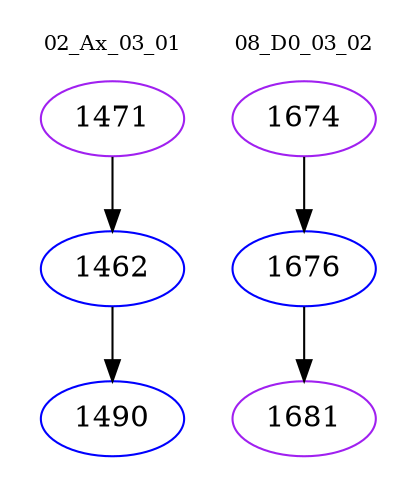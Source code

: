 digraph{
subgraph cluster_0 {
color = white
label = "02_Ax_03_01";
fontsize=10;
T0_1471 [label="1471", color="purple"]
T0_1471 -> T0_1462 [color="black"]
T0_1462 [label="1462", color="blue"]
T0_1462 -> T0_1490 [color="black"]
T0_1490 [label="1490", color="blue"]
}
subgraph cluster_1 {
color = white
label = "08_D0_03_02";
fontsize=10;
T1_1674 [label="1674", color="purple"]
T1_1674 -> T1_1676 [color="black"]
T1_1676 [label="1676", color="blue"]
T1_1676 -> T1_1681 [color="black"]
T1_1681 [label="1681", color="purple"]
}
}

